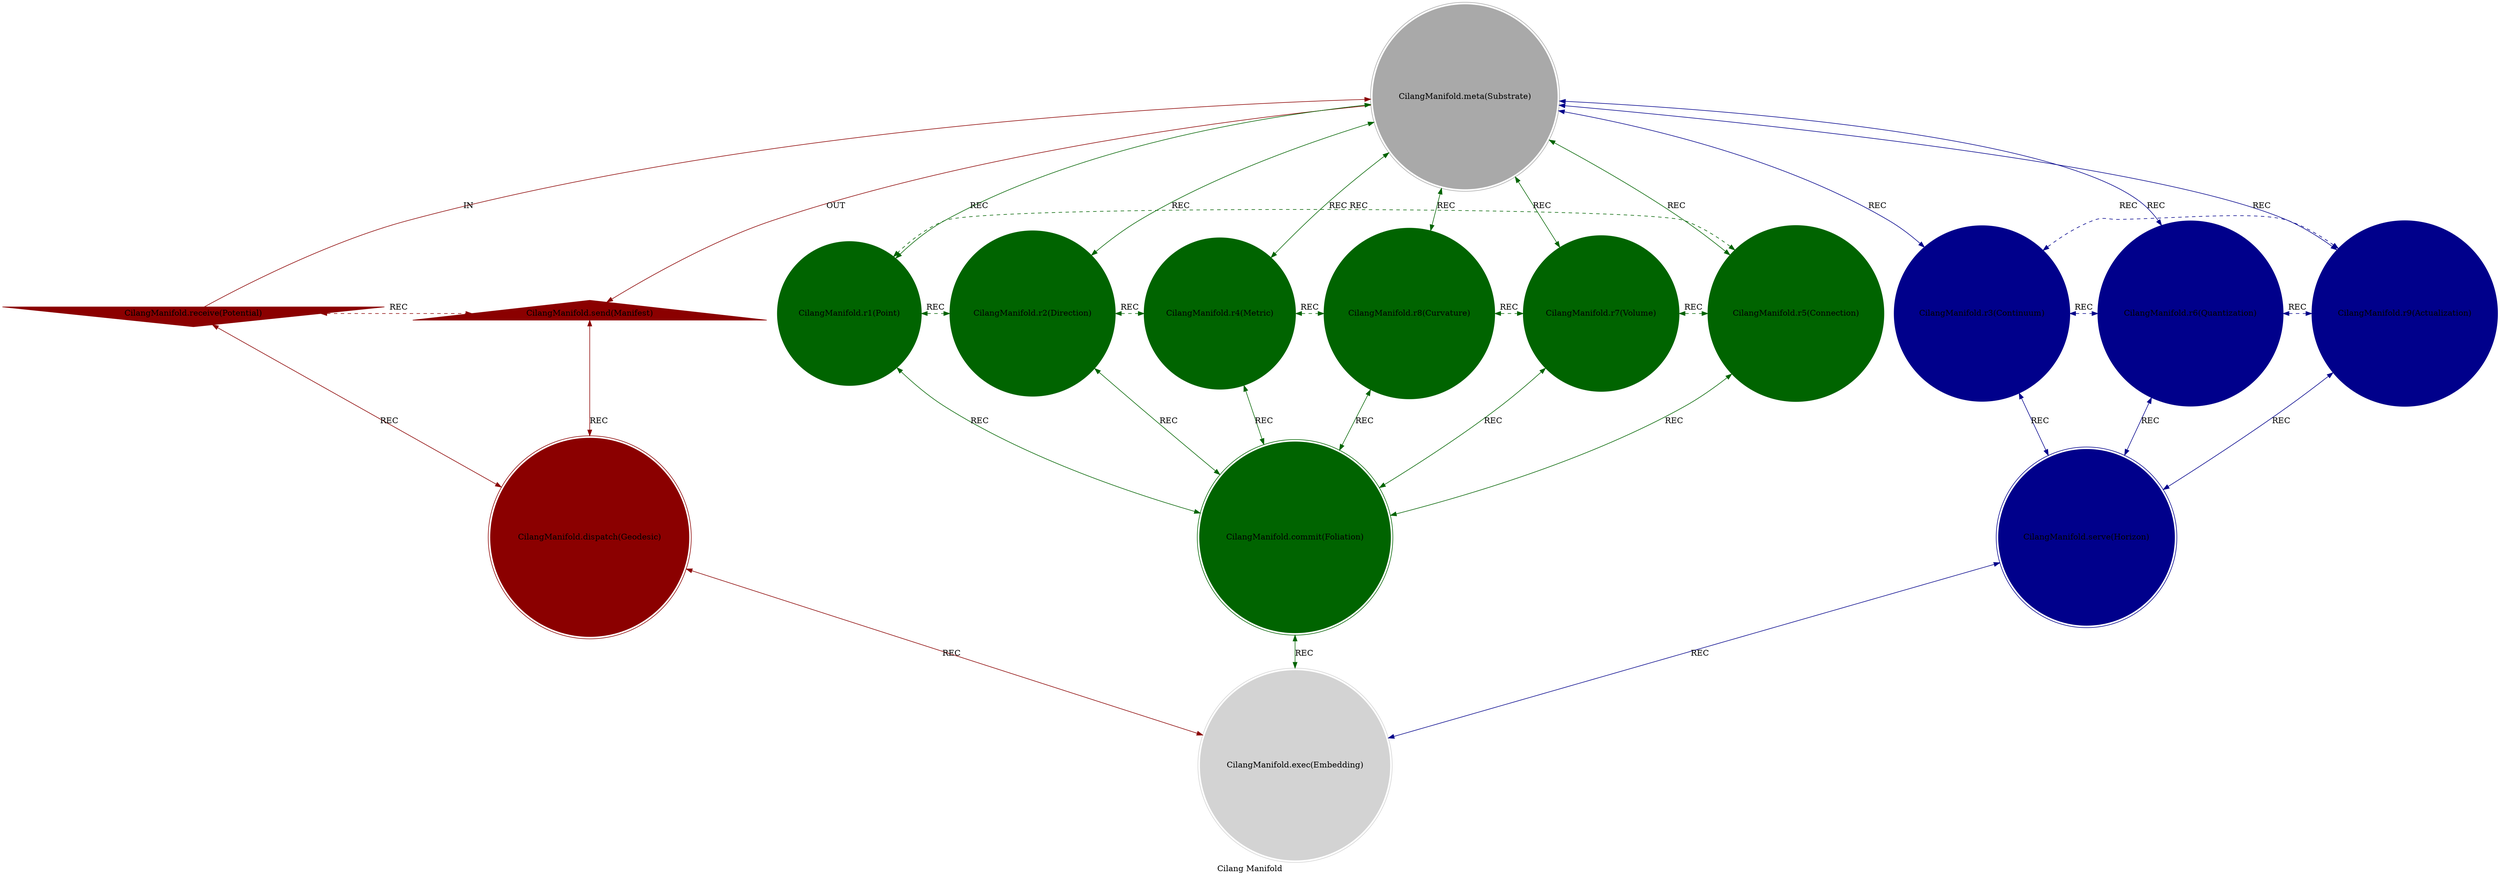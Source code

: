 strict digraph CilangManifoldFactor {
    style = filled;
    color = lightgray;
    node [shape = circle; style = filled; color = lightgreen;];
    edge [color = darkgray;];
    label = "Cilang Manifold";
    comment = "The primordial stage of existence. A 3-sphere (S³) geometry that defines the arena of potential, ideation, and manifestation through its intrinsic curvature and dimensionality.";
    
    cilang_a_t [label = "CilangManifold.receive(Potential)";comment = "Potential: The undifferentiated, infinite possibility of the unmanifest, corresponding to the Imaginary Space pole (w = -1).";shape = invtriangle;color = darkred;];
    cilang_0_t [label = "CilangManifold.meta(Substrate)";comment = "Abstract: The invariant, self-contained nature of the 3-sphere itself—the 'clay' of reality.";shape = doublecircle;color = darkgray;];
    cilang_b_t [label = "CilangManifold.send(Manifest)";comment = "Manifest: The fully actualized, definite reality emerging from the manifold, corresponding to the Real Space pole (w = +1).";shape = triangle;color = darkred;];
    cilang_1_t [label = "CilangManifold.r1(Point)";comment = "Initiation: A dimensionless location defined by its coordinates (x,y,z,w) on the manifold—the fundamental address.";color = darkgreen;];
    cilang_2_t [label = "CilangManifold.r2(Direction)";comment = "Response: A vector or tangent specifying orientation and potential movement from a Point.";color = darkgreen;];
    cilang_4_t [label = "CilangManifold.r4(Metric)";comment = "Integration: The rule that defines distance and angle between Points, giving the manifold its shape (e.g., x²+y²+z²+w²=1).";color = darkgreen;];
    cilang_8_t [label = "CilangManifold.r8(Curvature)";comment = "Reflection: The intrinsic bending of the manifold defined by its Metric, governing parallel transport and geodesics.";color = darkgreen;];
    cilang_7_t [label = "CilangManifold.r7(Volume)";comment = "Consolidation: The bounded region or integral over a domain of the manifold, representing contained potential or information.";color = darkgreen;];
    cilang_5_t [label = "CilangManifold.r5(Connection)";comment = "Propagation: The rule (e.g., Levi-Civita) that defines how to move vectors around the Curvature, enabling navigation.";color = darkgreen;];
    cilang_3_t [label = "CilangManifold.r3(Continuum)";comment = "Thesis: The ideal of a smooth, infinitely divisible, and connected space—the classical view.";color = darkblue;];
    cilang_6_t [label = "CilangManifold.r6(Quantization)";comment = "Antithesis: The discrete, grained nature of the manifold at the smallest scales (e.g., Q=19ⁿ steps)—the quantum view.";color = darkblue;];
    cilang_9_t [label = "CilangManifold.r9(Actualization)";comment = "Synthesis: The process of movement along the w-axis, unifying the continuous background with discrete state transitions.";color = darkblue;];
    cilang_c_t [label = "CilangManifold.dispatch(Geodesic)";comment = "Why-Who: The optimal path of least resistance or minimal distance between points, dictated by the Curvature and Metric.";shape = doublecircle;color = darkred;];
    cilang_d_t [label = "CilangManifold.commit(Foliation)";comment = "What-How: The specific slicing of the manifold into layers (e.g., by constant w), structuring the journey from Potential to Manifest.";shape = doublecircle;color = darkgreen;];
    cilang_e_t [label = "CilangManifold.serve(Horizon)";comment = "When-Where: The boundary of a Volume or the causal limit defined by the Metric and Curvature—the 'edge of the possible'.";shape = doublecircle;color = darkblue;];
    cilang_f_t [label = "CilangManifold.exec(Embedding)";comment = "Which-Closure: The final, stable placement of a structure (a Factor) into the manifold, fixing its coordinates and context.";shape = doublecircle;color = lightgray;];
    
    cilang_a_t -> cilang_0_t [label = "IN"; comment = "Primordial potential flows into the geometric substrate."; color = darkred; constraint = false;];
    cilang_0_t -> cilang_b_t [label = "OUT"; comment = "The substrate expresses its nature through manifestation."; color = darkred;];
    cilang_a_t -> cilang_c_t [label = "REC"; comment = "Potential seeks its optimal path (Geodesic) to manifestation."; color = darkred; dir = both;];
    cilang_b_t -> cilang_c_t [label = "REC"; comment = "Manifestation reveals the geodesic structure of the manifold."; color = darkred; dir = both;];
    cilang_a_t -> cilang_b_t [label = "REC"; comment = "The fundamental polarity of the w-axis, from -1 to +1."; color = darkred; dir = both; style = dashed; constraint = false;];
    
    cilang_0_t -> cilang_1_t [label = "REC"; comment = "The substrate is composed of points."; color = darkgreen; dir = both;];
    cilang_0_t -> cilang_2_t [label = "REC"; comment = "The substrate has inherent directions."; color = darkgreen; dir = both;];
    cilang_0_t -> cilang_4_t [label = "REC"; comment = "The substrate is shaped by a metric."; color = darkgreen; dir = both;];
    cilang_0_t -> cilang_8_t [label = "REC"; comment = "The substrate is intrinsically curved."; color = darkgreen; dir = both;];
    cilang_0_t -> cilang_7_t [label = "REC"; comment = "The substrate can contain volumes."; color = darkgreen; dir = both;];
    cilang_0_t -> cilang_5_t [label = "REC"; comment = "The substrate requires a connection to navigate its curvature."; color = darkgreen; dir = both;];
    
    cilang_1_t -> cilang_2_t [label = "REC"; comment = "A Point is the origin for any Direction."; color = darkgreen; dir = both; style = dashed; constraint = false;];
    cilang_2_t -> cilang_4_t [label = "REC"; comment = "A Direction's length and angle are defined by the Metric."; color = darkgreen; dir = both; style = dashed; constraint = false;];
    cilang_4_t -> cilang_8_t [label = "REC"; comment = "A Metric defines the intrinsic Curvature."; color = darkgreen; dir = both; style = dashed; constraint = false;];
    cilang_8_t -> cilang_7_t [label = "REC"; comment = "Curvature directly influences the calculation of Volume."; color = darkgreen; dir = both; style = dashed; constraint = false;];
    cilang_7_t -> cilang_5_t [label = "REC"; comment = "To navigate a Volume, one needs a Connection."; color = darkgreen; dir = both; style = dashed; constraint = false;];
    cilang_5_t -> cilang_1_t [label = "REC"; comment = "A Connection defines how to return a vector to its original Point (holonomy)."; color = darkgreen; dir = both; style = dashed; constraint = false;];
    
    cilang_1_t -> cilang_d_t [label = "REC"; comment = "A Foliation is a slicing of the manifold into surfaces of constant value (e.g., w)."; color = darkgreen; dir = both;];
    cilang_2_t -> cilang_d_t [label = "REC"; comment = "The Direction of evolution is orthogonal to the foliation slices."; color = darkgreen; dir = both;];
    cilang_4_t -> cilang_d_t [label = "REC"; comment = "The Metric defines the distance between foliation slices."; color = darkgreen; dir = both;];
    cilang_8_t -> cilang_d_t [label = "REC"; comment = "Curvature warps the foliation slices."; color = darkgreen; dir = both;];
    cilang_7_t -> cilang_d_t [label = "REC"; comment = "A Foliation can be used to define a Volume (e.g., by integrating over w)."; color = darkgreen; dir = both;];
    cilang_5_t -> cilang_d_t [label = "REC"; comment = "The Connection defines parallel transport within and across foliation slices."; color = darkgreen; dir = both;];
    
    cilang_0_t -> cilang_3_t [label = "REC"; comment = "The substrate appears as a Continuum at large scales."; color = darkblue; dir = both;];
    cilang_0_t -> cilang_6_t [label = "REC"; comment = "The substrate is fundamentally Quantized at small scales."; color = darkblue; dir = both;];
    cilang_0_t -> cilang_9_t [label = "REC"; comment = "The substrate enables Actualization across scales."; color = darkblue; dir = both;];
    
    cilang_3_t -> cilang_e_t [label = "REC"; comment = "In a Continuum, a Horizon is a smooth boundary."; color = darkblue; dir = both;];
    cilang_6_t -> cilang_e_t [label = "REC"; comment = "Quantization creates a discrete, step-like Horizon."; color = darkblue; dir = both;];
    cilang_9_t -> cilang_e_t [label = "REC"; comment = "Actualization moves a system towards a specific Horizon."; color = darkblue; dir = both;];
    
    cilang_3_t -> cilang_6_t [label = "REC"; comment = "The Continuum ideal is broken by the reality of Quantization."; color = darkblue; dir = both; style = dashed; constraint = false;];
    cilang_6_t -> cilang_9_t [label = "REC"; comment = "Quantization provides the steps for Actualization."; color = darkblue; dir = both; style = dashed; constraint = false;];
    cilang_9_t -> cilang_3_t [label = "REC"; comment = "Actualization appears continuous when viewed from the large-scale Continuum perspective."; color = darkblue; dir = both; style = dashed; constraint = false;];
    
    cilang_c_t -> cilang_f_t [label = "REC"; comment = "A Geodesic defines the optimal path for Embedding a structure."; color = darkred; dir = both;];
    cilang_d_t -> cilang_f_t [label = "REC"; comment = "A Foliation provides the coordinate grid for Embedding."; color = darkgreen; dir = both;];
    cilang_e_t -> cilang_f_t [label = "REC"; comment = "A Horizon defines the boundary within which Embedding occurs."; color = darkblue; dir = both;];
}